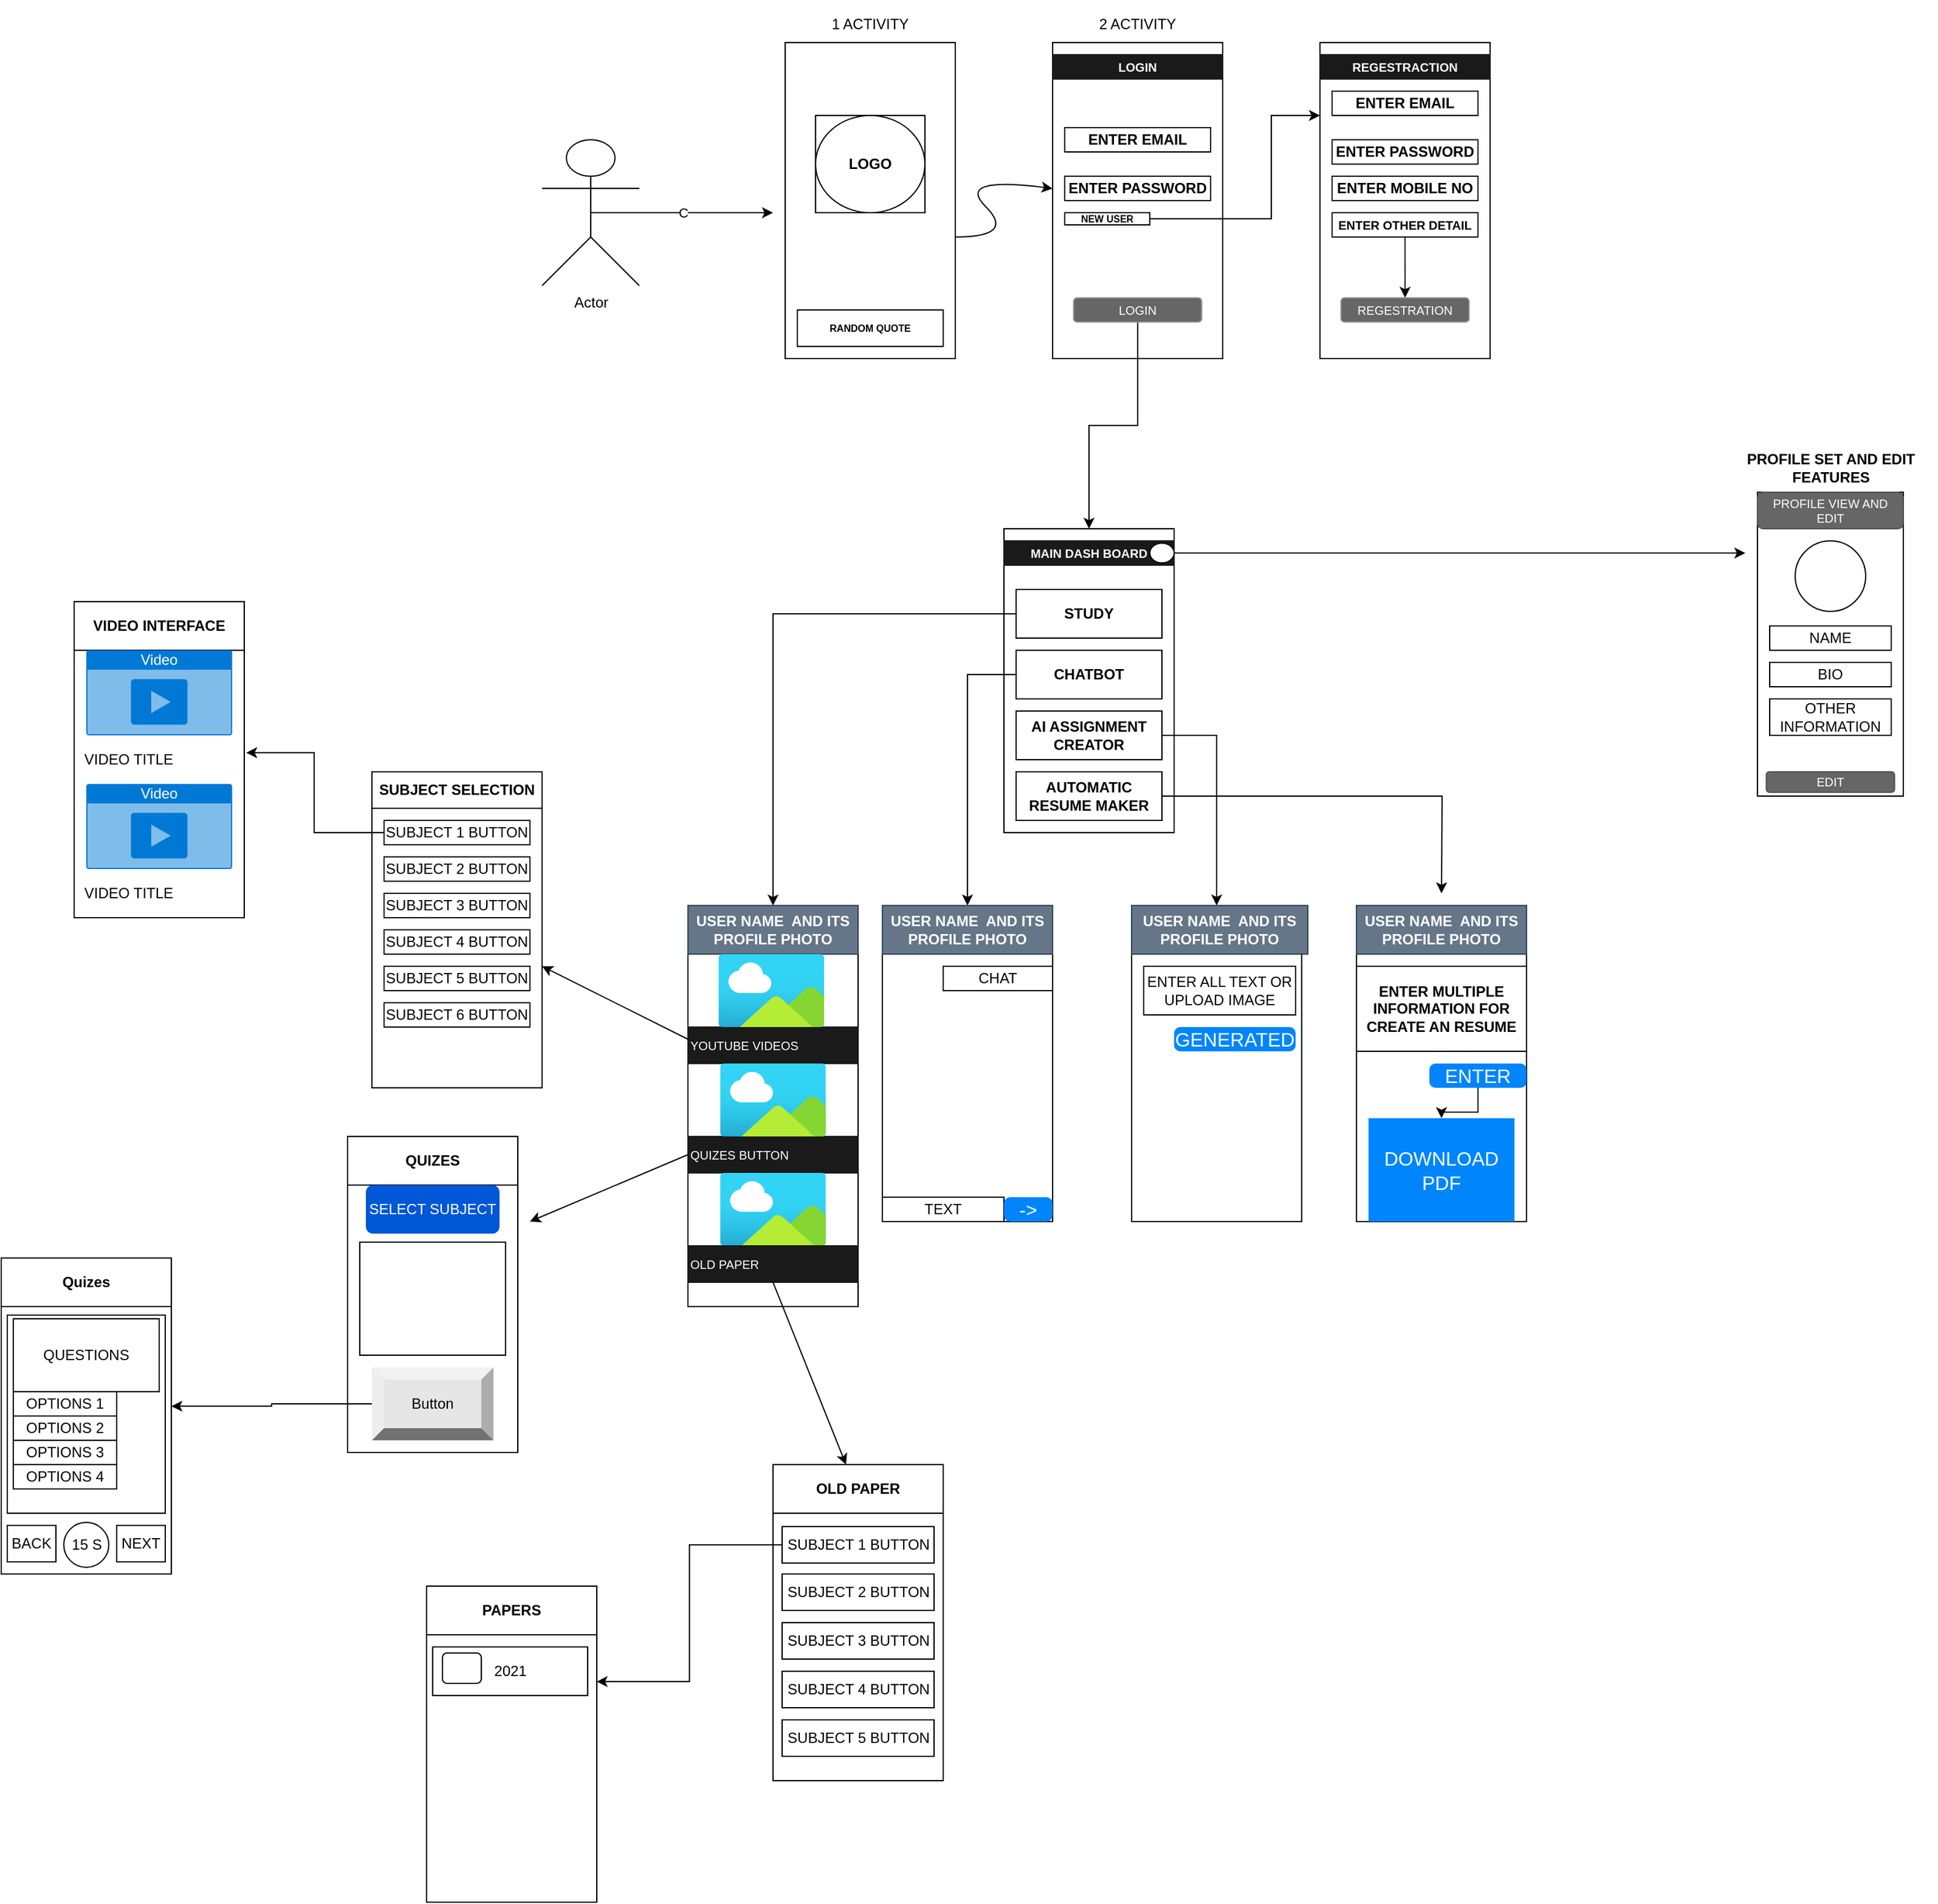 <mxfile version="25.0.3">
  <diagram name="Page-1" id="P3lV6neXOfgan6Ud9RnG">
    <mxGraphModel dx="3583" dy="1495" grid="1" gridSize="10" guides="1" tooltips="1" connect="1" arrows="1" fold="1" page="1" pageScale="1" pageWidth="850" pageHeight="1100" math="0" shadow="0">
      <root>
        <mxCell id="0" />
        <mxCell id="1" parent="0" />
        <mxCell id="DYHFcJjTSHRYKCTXgC85-1" value="" style="rounded=0;whiteSpace=wrap;html=1;fontSize=11;" parent="1" vertex="1">
          <mxGeometry x="280" y="180" width="140" height="260" as="geometry" />
        </mxCell>
        <mxCell id="DYHFcJjTSHRYKCTXgC85-3" value="C" style="edgeStyle=orthogonalEdgeStyle;rounded=0;orthogonalLoop=1;jettySize=auto;html=1;exitX=0.5;exitY=0.5;exitDx=0;exitDy=0;exitPerimeter=0;" parent="1" source="DYHFcJjTSHRYKCTXgC85-2" edge="1">
          <mxGeometry relative="1" as="geometry">
            <mxPoint x="270" y="320" as="targetPoint" />
          </mxGeometry>
        </mxCell>
        <mxCell id="DYHFcJjTSHRYKCTXgC85-2" value="Actor" style="shape=umlActor;verticalLabelPosition=bottom;verticalAlign=top;html=1;outlineConnect=0;" parent="1" vertex="1">
          <mxGeometry x="80" y="260" width="80" height="120" as="geometry" />
        </mxCell>
        <mxCell id="DYHFcJjTSHRYKCTXgC85-4" value="1 ACTIVITY" style="text;strokeColor=none;align=center;fillColor=none;html=1;verticalAlign=middle;whiteSpace=wrap;rounded=0;" parent="1" vertex="1">
          <mxGeometry x="315" y="150" width="70" height="30" as="geometry" />
        </mxCell>
        <mxCell id="DYHFcJjTSHRYKCTXgC85-5" value="D" style="rounded=0;whiteSpace=wrap;html=1;" parent="1" vertex="1">
          <mxGeometry x="305" y="240" width="90" height="80" as="geometry" />
        </mxCell>
        <mxCell id="DYHFcJjTSHRYKCTXgC85-6" value="LOGO" style="ellipse;whiteSpace=wrap;html=1;fontStyle=1" parent="1" vertex="1">
          <mxGeometry x="305" y="240" width="90" height="80" as="geometry" />
        </mxCell>
        <mxCell id="DYHFcJjTSHRYKCTXgC85-7" value="RANDOM QUOTE" style="rounded=0;whiteSpace=wrap;html=1;fontSize=8;fontStyle=1" parent="1" vertex="1">
          <mxGeometry x="290" y="400" width="120" height="30" as="geometry" />
        </mxCell>
        <mxCell id="DYHFcJjTSHRYKCTXgC85-9" value="" style="rounded=0;whiteSpace=wrap;html=1;" parent="1" vertex="1">
          <mxGeometry x="500" y="180" width="140" height="260" as="geometry" />
        </mxCell>
        <mxCell id="DYHFcJjTSHRYKCTXgC85-10" value="" style="curved=1;endArrow=classic;html=1;rounded=0;entryX=0;entryY=0.462;entryDx=0;entryDy=0;entryPerimeter=0;" parent="1" target="DYHFcJjTSHRYKCTXgC85-9" edge="1">
          <mxGeometry width="50" height="50" relative="1" as="geometry">
            <mxPoint x="420" y="340" as="sourcePoint" />
            <mxPoint x="470" y="290" as="targetPoint" />
            <Array as="points">
              <mxPoint x="470" y="340" />
              <mxPoint x="420" y="290" />
            </Array>
          </mxGeometry>
        </mxCell>
        <mxCell id="DYHFcJjTSHRYKCTXgC85-11" value="2 ACTIVITY" style="text;strokeColor=none;align=center;fillColor=none;html=1;verticalAlign=middle;whiteSpace=wrap;rounded=0;" parent="1" vertex="1">
          <mxGeometry x="525" y="145" width="90" height="40" as="geometry" />
        </mxCell>
        <mxCell id="DYHFcJjTSHRYKCTXgC85-12" value="ENTER EMAIL" style="rounded=0;whiteSpace=wrap;html=1;fontStyle=1" parent="1" vertex="1">
          <mxGeometry x="510" y="250" width="120" height="20" as="geometry" />
        </mxCell>
        <mxCell id="DYHFcJjTSHRYKCTXgC85-13" value="ENTER PASSWORD" style="rounded=0;whiteSpace=wrap;html=1;fontStyle=1" parent="1" vertex="1">
          <mxGeometry x="510" y="290" width="120" height="20" as="geometry" />
        </mxCell>
        <mxCell id="DYHFcJjTSHRYKCTXgC85-23" style="edgeStyle=orthogonalEdgeStyle;rounded=0;orthogonalLoop=1;jettySize=auto;html=1;" parent="1" source="DYHFcJjTSHRYKCTXgC85-14" edge="1">
          <mxGeometry relative="1" as="geometry">
            <mxPoint x="720" y="240" as="targetPoint" />
            <Array as="points">
              <mxPoint x="680" y="325" />
              <mxPoint x="680" y="240" />
            </Array>
          </mxGeometry>
        </mxCell>
        <mxCell id="DYHFcJjTSHRYKCTXgC85-14" value="NEW USER" style="rounded=0;whiteSpace=wrap;html=1;fontStyle=1;fontSize=8;" parent="1" vertex="1">
          <mxGeometry x="510" y="320" width="70" height="10" as="geometry" />
        </mxCell>
        <mxCell id="DYHFcJjTSHRYKCTXgC85-147" style="edgeStyle=orthogonalEdgeStyle;rounded=0;orthogonalLoop=1;jettySize=auto;html=1;entryX=0.5;entryY=0;entryDx=0;entryDy=0;" parent="1" source="DYHFcJjTSHRYKCTXgC85-18" target="DYHFcJjTSHRYKCTXgC85-36" edge="1">
          <mxGeometry relative="1" as="geometry" />
        </mxCell>
        <mxCell id="DYHFcJjTSHRYKCTXgC85-18" value="LOGIN" style="rounded=1;html=1;shadow=0;dashed=0;whiteSpace=wrap;fontSize=10;fillColor=#666666;align=center;strokeColor=#999999;fontColor=#ffffff;" parent="1" vertex="1">
          <mxGeometry x="517.25" y="390" width="105.5" height="20" as="geometry" />
        </mxCell>
        <mxCell id="DYHFcJjTSHRYKCTXgC85-21" value="LOGIN" style="whiteSpace=wrap;html=1;shadow=0;dashed=0;fontSize=10;align=center;fillColor=#1A1A1A;strokeColor=#1A1A1A;fontColor=#FFFFFF;fontStyle=1" parent="1" vertex="1">
          <mxGeometry x="500" y="190" width="140" height="20" as="geometry" />
        </mxCell>
        <mxCell id="DYHFcJjTSHRYKCTXgC85-24" value="" style="rounded=0;whiteSpace=wrap;html=1;" parent="1" vertex="1">
          <mxGeometry x="720" y="180" width="140" height="260" as="geometry" />
        </mxCell>
        <mxCell id="DYHFcJjTSHRYKCTXgC85-25" value="ENTER EMAIL" style="rounded=0;whiteSpace=wrap;html=1;fontStyle=1" parent="1" vertex="1">
          <mxGeometry x="730" y="220" width="120" height="20" as="geometry" />
        </mxCell>
        <mxCell id="DYHFcJjTSHRYKCTXgC85-26" value="ENTER PASSWORD" style="rounded=0;whiteSpace=wrap;html=1;fontStyle=1" parent="1" vertex="1">
          <mxGeometry x="730" y="260" width="120" height="20" as="geometry" />
        </mxCell>
        <mxCell id="DYHFcJjTSHRYKCTXgC85-28" value="REGESTRATION" style="rounded=1;html=1;shadow=0;dashed=0;whiteSpace=wrap;fontSize=10;fillColor=#666666;align=center;strokeColor=#999999;fontColor=#ffffff;" parent="1" vertex="1">
          <mxGeometry x="737.25" y="390" width="105.5" height="20" as="geometry" />
        </mxCell>
        <mxCell id="DYHFcJjTSHRYKCTXgC85-29" value="REGESTRACTION" style="whiteSpace=wrap;html=1;shadow=0;dashed=0;fontSize=10;align=center;fillColor=#1A1A1A;strokeColor=#1A1A1A;fontColor=#FFFFFF;fontStyle=1" parent="1" vertex="1">
          <mxGeometry x="720" y="190" width="140" height="20" as="geometry" />
        </mxCell>
        <mxCell id="DYHFcJjTSHRYKCTXgC85-30" value="ENTER MOBILE NO" style="rounded=0;whiteSpace=wrap;html=1;fontStyle=1" parent="1" vertex="1">
          <mxGeometry x="730" y="290" width="120" height="20" as="geometry" />
        </mxCell>
        <mxCell id="DYHFcJjTSHRYKCTXgC85-32" value="" style="edgeStyle=orthogonalEdgeStyle;rounded=0;orthogonalLoop=1;jettySize=auto;html=1;" parent="1" source="DYHFcJjTSHRYKCTXgC85-31" target="DYHFcJjTSHRYKCTXgC85-28" edge="1">
          <mxGeometry relative="1" as="geometry" />
        </mxCell>
        <mxCell id="DYHFcJjTSHRYKCTXgC85-31" value="ENTER OTHER DETAIL" style="rounded=0;whiteSpace=wrap;html=1;fontStyle=1;fontSize=10;" parent="1" vertex="1">
          <mxGeometry x="730" y="320" width="120" height="20" as="geometry" />
        </mxCell>
        <mxCell id="DYHFcJjTSHRYKCTXgC85-36" value="" style="rounded=0;whiteSpace=wrap;html=1;fontSize=11;" parent="1" vertex="1">
          <mxGeometry x="460" y="580" width="140" height="250" as="geometry" />
        </mxCell>
        <mxCell id="DYHFcJjTSHRYKCTXgC85-40" value="MAIN DASH BOARD" style="whiteSpace=wrap;html=1;shadow=0;dashed=0;fontSize=10;align=center;fillColor=#1A1A1A;strokeColor=#1A1A1A;fontColor=#FFFFFF;fontStyle=1" parent="1" vertex="1">
          <mxGeometry x="460" y="590" width="140" height="20" as="geometry" />
        </mxCell>
        <mxCell id="DYHFcJjTSHRYKCTXgC85-47" style="edgeStyle=orthogonalEdgeStyle;rounded=0;orthogonalLoop=1;jettySize=auto;html=1;entryX=0.5;entryY=0;entryDx=0;entryDy=0;" parent="1" source="DYHFcJjTSHRYKCTXgC85-41" target="DYHFcJjTSHRYKCTXgC85-48" edge="1">
          <mxGeometry relative="1" as="geometry">
            <mxPoint x="160" y="880" as="targetPoint" />
          </mxGeometry>
        </mxCell>
        <mxCell id="DYHFcJjTSHRYKCTXgC85-41" value="STUDY" style="rounded=0;whiteSpace=wrap;html=1;fontStyle=1" parent="1" vertex="1">
          <mxGeometry x="470" y="630" width="120" height="40" as="geometry" />
        </mxCell>
        <mxCell id="DYHFcJjTSHRYKCTXgC85-53" style="edgeStyle=orthogonalEdgeStyle;rounded=0;orthogonalLoop=1;jettySize=auto;html=1;entryX=0.5;entryY=0;entryDx=0;entryDy=0;elbow=vertical;" parent="1" source="DYHFcJjTSHRYKCTXgC85-42" target="DYHFcJjTSHRYKCTXgC85-54" edge="1">
          <mxGeometry relative="1" as="geometry">
            <mxPoint x="420" y="870" as="targetPoint" />
            <Array as="points">
              <mxPoint x="430" y="700" />
            </Array>
          </mxGeometry>
        </mxCell>
        <mxCell id="DYHFcJjTSHRYKCTXgC85-42" value="CHATBOT" style="rounded=0;whiteSpace=wrap;html=1;fontStyle=1" parent="1" vertex="1">
          <mxGeometry x="470" y="680" width="120" height="40" as="geometry" />
        </mxCell>
        <mxCell id="DYHFcJjTSHRYKCTXgC85-55" style="edgeStyle=orthogonalEdgeStyle;rounded=0;orthogonalLoop=1;jettySize=auto;html=1;entryX=0.5;entryY=0;entryDx=0;entryDy=0;" parent="1" source="DYHFcJjTSHRYKCTXgC85-43" target="DYHFcJjTSHRYKCTXgC85-56" edge="1">
          <mxGeometry relative="1" as="geometry">
            <mxPoint x="640" y="870" as="targetPoint" />
            <Array as="points">
              <mxPoint x="635" y="750" />
            </Array>
          </mxGeometry>
        </mxCell>
        <mxCell id="DYHFcJjTSHRYKCTXgC85-43" value="AI ASSIGNMENT CREATOR" style="rounded=0;whiteSpace=wrap;html=1;fontStyle=1" parent="1" vertex="1">
          <mxGeometry x="470" y="730" width="120" height="40" as="geometry" />
        </mxCell>
        <mxCell id="DYHFcJjTSHRYKCTXgC85-59" style="edgeStyle=orthogonalEdgeStyle;rounded=0;orthogonalLoop=1;jettySize=auto;html=1;" parent="1" source="DYHFcJjTSHRYKCTXgC85-44" edge="1">
          <mxGeometry relative="1" as="geometry">
            <mxPoint x="820" y="880" as="targetPoint" />
          </mxGeometry>
        </mxCell>
        <mxCell id="DYHFcJjTSHRYKCTXgC85-44" value="AUTOMATIC RESUME MAKER" style="rounded=0;whiteSpace=wrap;html=1;fontStyle=1" parent="1" vertex="1">
          <mxGeometry x="470" y="780" width="120" height="40" as="geometry" />
        </mxCell>
        <mxCell id="DYHFcJjTSHRYKCTXgC85-48" value="" style="rounded=0;whiteSpace=wrap;html=1;fontSize=11;" parent="1" vertex="1">
          <mxGeometry x="200" y="890" width="140" height="330" as="geometry" />
        </mxCell>
        <mxCell id="DYHFcJjTSHRYKCTXgC85-54" value="" style="rounded=0;whiteSpace=wrap;html=1;fontSize=11;" parent="1" vertex="1">
          <mxGeometry x="360" y="890" width="140" height="260" as="geometry" />
        </mxCell>
        <mxCell id="DYHFcJjTSHRYKCTXgC85-56" value="" style="rounded=0;whiteSpace=wrap;html=1;fontSize=11;" parent="1" vertex="1">
          <mxGeometry x="565" y="890" width="140" height="260" as="geometry" />
        </mxCell>
        <mxCell id="DYHFcJjTSHRYKCTXgC85-60" value="" style="rounded=0;whiteSpace=wrap;html=1;fontSize=11;" parent="1" vertex="1">
          <mxGeometry x="750" y="890" width="140" height="260" as="geometry" />
        </mxCell>
        <mxCell id="DYHFcJjTSHRYKCTXgC85-61" value="USER NAME&amp;nbsp; AND ITS PROFILE PHOTO" style="rounded=0;whiteSpace=wrap;html=1;fontStyle=1;fillColor=#647687;fontColor=#ffffff;strokeColor=#314354;" parent="1" vertex="1">
          <mxGeometry x="200" y="890" width="140" height="40" as="geometry" />
        </mxCell>
        <mxCell id="DYHFcJjTSHRYKCTXgC85-82" style="rounded=0;orthogonalLoop=1;jettySize=auto;html=1;" parent="1" edge="1">
          <mxGeometry relative="1" as="geometry">
            <mxPoint x="80" y="940" as="targetPoint" />
            <mxPoint x="200" y="1000" as="sourcePoint" />
          </mxGeometry>
        </mxCell>
        <mxCell id="DYHFcJjTSHRYKCTXgC85-62" value="YOUTUBE VIDEOS" style="whiteSpace=wrap;html=1;shadow=0;dashed=0;fontSize=10;align=left;fillColor=#1A1A1A;strokeColor=#1A1A1A;fontColor=#FFFFFF;" parent="1" vertex="1">
          <mxGeometry x="200" y="990" width="140" height="30" as="geometry" />
        </mxCell>
        <mxCell id="DYHFcJjTSHRYKCTXgC85-83" style="rounded=0;orthogonalLoop=1;jettySize=auto;html=1;exitX=0;exitY=0.5;exitDx=0;exitDy=0;" parent="1" source="DYHFcJjTSHRYKCTXgC85-63" edge="1">
          <mxGeometry relative="1" as="geometry">
            <mxPoint x="70" y="1150" as="targetPoint" />
          </mxGeometry>
        </mxCell>
        <mxCell id="DYHFcJjTSHRYKCTXgC85-63" value="QUIZES BUTTON" style="whiteSpace=wrap;html=1;shadow=0;dashed=0;fontSize=10;align=left;fillColor=#1A1A1A;strokeColor=#1A1A1A;fontColor=#FFFFFF;" parent="1" vertex="1">
          <mxGeometry x="200" y="1080" width="140" height="30" as="geometry" />
        </mxCell>
        <mxCell id="DYHFcJjTSHRYKCTXgC85-65" value="" style="image;aspect=fixed;html=1;points=[];align=center;fontSize=12;image=img/lib/azure2/general/Image.svg;" parent="1" vertex="1">
          <mxGeometry x="225" y="930" width="87.27" height="60" as="geometry" />
        </mxCell>
        <mxCell id="DYHFcJjTSHRYKCTXgC85-66" value="" style="image;aspect=fixed;html=1;points=[];align=center;fontSize=12;image=img/lib/azure2/general/Image.svg;" parent="1" vertex="1">
          <mxGeometry x="226.37" y="1020" width="87.27" height="60" as="geometry" />
        </mxCell>
        <mxCell id="DYHFcJjTSHRYKCTXgC85-67" value="" style="rounded=0;whiteSpace=wrap;html=1;" parent="1" vertex="1">
          <mxGeometry x="360" y="890" width="140" height="40" as="geometry" />
        </mxCell>
        <mxCell id="DYHFcJjTSHRYKCTXgC85-68" value="USER NAME&amp;nbsp; AND ITS PROFILE PHOTO" style="rounded=0;whiteSpace=wrap;html=1;fontStyle=1;fillColor=#647687;fontColor=#ffffff;strokeColor=#314354;" parent="1" vertex="1">
          <mxGeometry x="360" y="890" width="140" height="40" as="geometry" />
        </mxCell>
        <mxCell id="DYHFcJjTSHRYKCTXgC85-69" value="CHAT" style="rounded=0;whiteSpace=wrap;html=1;" parent="1" vertex="1">
          <mxGeometry x="410" y="940" width="90" height="20" as="geometry" />
        </mxCell>
        <mxCell id="DYHFcJjTSHRYKCTXgC85-70" value="TEXT" style="rounded=0;whiteSpace=wrap;html=1;" parent="1" vertex="1">
          <mxGeometry x="360" y="1130" width="100" height="20" as="geometry" />
        </mxCell>
        <mxCell id="DYHFcJjTSHRYKCTXgC85-71" value="-&amp;gt;" style="html=1;shadow=0;dashed=0;shape=mxgraph.bootstrap.rrect;rSize=5;strokeColor=none;strokeWidth=1;fillColor=#0085FC;fontColor=#FFFFFF;whiteSpace=wrap;align=center;verticalAlign=middle;spacingLeft=0;fontStyle=0;fontSize=16;spacing=5;" parent="1" vertex="1">
          <mxGeometry x="460" y="1130" width="40" height="20" as="geometry" />
        </mxCell>
        <mxCell id="DYHFcJjTSHRYKCTXgC85-73" value="" style="rounded=0;whiteSpace=wrap;html=1;" parent="1" vertex="1">
          <mxGeometry x="565" y="890" width="135" height="40" as="geometry" />
        </mxCell>
        <mxCell id="DYHFcJjTSHRYKCTXgC85-74" value="USER NAME&amp;nbsp; AND ITS PROFILE PHOTO" style="rounded=0;whiteSpace=wrap;html=1;fontStyle=1;fillColor=#647687;fontColor=#ffffff;strokeColor=#314354;" parent="1" vertex="1">
          <mxGeometry x="565" y="890" width="145" height="40" as="geometry" />
        </mxCell>
        <mxCell id="DYHFcJjTSHRYKCTXgC85-75" value="USER NAME&amp;nbsp; AND ITS PROFILE PHOTO" style="rounded=0;whiteSpace=wrap;html=1;fontStyle=1;fillColor=#647687;fontColor=#ffffff;strokeColor=#314354;" parent="1" vertex="1">
          <mxGeometry x="750" y="890" width="140" height="40" as="geometry" />
        </mxCell>
        <mxCell id="DYHFcJjTSHRYKCTXgC85-78" value="ENTER MULTIPLE INFORMATION FOR CREATE AN RESUME" style="rounded=0;whiteSpace=wrap;html=1;fontStyle=1" parent="1" vertex="1">
          <mxGeometry x="750" y="940" width="140" height="70" as="geometry" />
        </mxCell>
        <mxCell id="DYHFcJjTSHRYKCTXgC85-146" value="" style="edgeStyle=orthogonalEdgeStyle;rounded=0;orthogonalLoop=1;jettySize=auto;html=1;" parent="1" source="DYHFcJjTSHRYKCTXgC85-79" target="DYHFcJjTSHRYKCTXgC85-145" edge="1">
          <mxGeometry relative="1" as="geometry" />
        </mxCell>
        <mxCell id="DYHFcJjTSHRYKCTXgC85-79" value="ENTER" style="html=1;shadow=0;dashed=0;shape=mxgraph.bootstrap.rrect;rSize=5;strokeColor=none;strokeWidth=1;fillColor=#0085FC;fontColor=#FFFFFF;whiteSpace=wrap;align=center;verticalAlign=middle;spacingLeft=0;fontStyle=0;fontSize=16;spacing=5;" parent="1" vertex="1">
          <mxGeometry x="810" y="1020" width="80" height="20" as="geometry" />
        </mxCell>
        <mxCell id="DYHFcJjTSHRYKCTXgC85-80" value="ENTER ALL TEXT OR UPLOAD IMAGE" style="rounded=0;whiteSpace=wrap;html=1;" parent="1" vertex="1">
          <mxGeometry x="575" y="940" width="125" height="40" as="geometry" />
        </mxCell>
        <mxCell id="DYHFcJjTSHRYKCTXgC85-81" value="GENERATED" style="html=1;shadow=0;dashed=0;shape=mxgraph.bootstrap.rrect;rSize=5;strokeColor=none;strokeWidth=1;fillColor=#0085FC;fontColor=#FFFFFF;whiteSpace=wrap;align=center;verticalAlign=middle;spacingLeft=0;fontStyle=0;fontSize=16;spacing=5;" parent="1" vertex="1">
          <mxGeometry x="600" y="990" width="100" height="20" as="geometry" />
        </mxCell>
        <mxCell id="DYHFcJjTSHRYKCTXgC85-84" value="" style="rounded=0;whiteSpace=wrap;html=1;fontSize=11;" parent="1" vertex="1">
          <mxGeometry x="-305" y="640" width="140" height="260" as="geometry" />
        </mxCell>
        <mxCell id="DYHFcJjTSHRYKCTXgC85-88" value="VIDEO INTERFACE" style="rounded=0;whiteSpace=wrap;html=1;fontStyle=1" parent="1" vertex="1">
          <mxGeometry x="-305" y="640" width="140" height="40" as="geometry" />
        </mxCell>
        <mxCell id="DYHFcJjTSHRYKCTXgC85-89" value="Video" style="html=1;whiteSpace=wrap;strokeColor=none;fillColor=#0079D6;labelPosition=center;verticalLabelPosition=middle;verticalAlign=top;align=center;fontSize=12;outlineConnect=0;spacingTop=-6;fontColor=#FFFFFF;sketch=0;shape=mxgraph.sitemap.video;" parent="1" vertex="1">
          <mxGeometry x="-295" y="680" width="120" height="70" as="geometry" />
        </mxCell>
        <UserObject label="VIDEO TITLE" placeholders="1" name="Variable" id="DYHFcJjTSHRYKCTXgC85-90">
          <mxCell style="text;html=1;strokeColor=none;fillColor=none;align=center;verticalAlign=middle;whiteSpace=wrap;overflow=hidden;" parent="1" vertex="1">
            <mxGeometry x="-305" y="760" width="90" height="20" as="geometry" />
          </mxCell>
        </UserObject>
        <mxCell id="DYHFcJjTSHRYKCTXgC85-91" value="" style="rounded=0;whiteSpace=wrap;html=1;fontSize=11;" parent="1" vertex="1">
          <mxGeometry x="-60" y="780" width="140" height="260" as="geometry" />
        </mxCell>
        <mxCell id="DYHFcJjTSHRYKCTXgC85-96" value="SUBJECT SELECTION" style="rounded=0;whiteSpace=wrap;html=1;fontStyle=1" parent="1" vertex="1">
          <mxGeometry x="-60" y="780" width="140" height="30" as="geometry" />
        </mxCell>
        <mxCell id="DYHFcJjTSHRYKCTXgC85-97" value="SUBJECT 1 BUTTON" style="rounded=0;whiteSpace=wrap;html=1;" parent="1" vertex="1">
          <mxGeometry x="-50" y="820" width="120" height="20" as="geometry" />
        </mxCell>
        <mxCell id="DYHFcJjTSHRYKCTXgC85-98" value="SUBJECT 6 BUTTON" style="rounded=0;whiteSpace=wrap;html=1;" parent="1" vertex="1">
          <mxGeometry x="-50" y="970" width="120" height="20" as="geometry" />
        </mxCell>
        <mxCell id="DYHFcJjTSHRYKCTXgC85-99" value="SUBJECT 2 BUTTON" style="rounded=0;whiteSpace=wrap;html=1;" parent="1" vertex="1">
          <mxGeometry x="-50" y="850" width="120" height="20" as="geometry" />
        </mxCell>
        <mxCell id="DYHFcJjTSHRYKCTXgC85-100" value="SUBJECT 3 BUTTON" style="rounded=0;whiteSpace=wrap;html=1;" parent="1" vertex="1">
          <mxGeometry x="-50" y="880" width="120" height="20" as="geometry" />
        </mxCell>
        <mxCell id="DYHFcJjTSHRYKCTXgC85-101" value="SUBJECT 4 BUTTON" style="rounded=0;whiteSpace=wrap;html=1;" parent="1" vertex="1">
          <mxGeometry x="-50" y="910" width="120" height="20" as="geometry" />
        </mxCell>
        <mxCell id="DYHFcJjTSHRYKCTXgC85-102" value="SUBJECT 5 BUTTON" style="rounded=0;whiteSpace=wrap;html=1;" parent="1" vertex="1">
          <mxGeometry x="-50" y="940" width="120" height="20" as="geometry" />
        </mxCell>
        <mxCell id="DYHFcJjTSHRYKCTXgC85-103" style="edgeStyle=orthogonalEdgeStyle;rounded=0;orthogonalLoop=1;jettySize=auto;html=1;exitX=0.5;exitY=1;exitDx=0;exitDy=0;" parent="1" source="DYHFcJjTSHRYKCTXgC85-100" target="DYHFcJjTSHRYKCTXgC85-100" edge="1">
          <mxGeometry relative="1" as="geometry" />
        </mxCell>
        <mxCell id="DYHFcJjTSHRYKCTXgC85-104" style="edgeStyle=orthogonalEdgeStyle;rounded=0;orthogonalLoop=1;jettySize=auto;html=1;entryX=1.011;entryY=0.478;entryDx=0;entryDy=0;entryPerimeter=0;" parent="1" source="DYHFcJjTSHRYKCTXgC85-97" target="DYHFcJjTSHRYKCTXgC85-84" edge="1">
          <mxGeometry relative="1" as="geometry" />
        </mxCell>
        <mxCell id="DYHFcJjTSHRYKCTXgC85-106" value="Video" style="html=1;whiteSpace=wrap;strokeColor=none;fillColor=#0079D6;labelPosition=center;verticalLabelPosition=middle;verticalAlign=top;align=center;fontSize=12;outlineConnect=0;spacingTop=-6;fontColor=#FFFFFF;sketch=0;shape=mxgraph.sitemap.video;" parent="1" vertex="1">
          <mxGeometry x="-295" y="790" width="120" height="70" as="geometry" />
        </mxCell>
        <UserObject label="VIDEO TITLE" placeholders="1" name="Variable" id="DYHFcJjTSHRYKCTXgC85-107">
          <mxCell style="text;html=1;strokeColor=none;fillColor=none;align=center;verticalAlign=middle;whiteSpace=wrap;overflow=hidden;" parent="1" vertex="1">
            <mxGeometry x="-305" y="870" width="90" height="20" as="geometry" />
          </mxCell>
        </UserObject>
        <mxCell id="DYHFcJjTSHRYKCTXgC85-108" value="" style="rounded=0;whiteSpace=wrap;html=1;fontSize=11;" parent="1" vertex="1">
          <mxGeometry x="-80" y="1080" width="140" height="260" as="geometry" />
        </mxCell>
        <mxCell id="DYHFcJjTSHRYKCTXgC85-109" value="QUIZES" style="rounded=0;whiteSpace=wrap;html=1;fontStyle=1" parent="1" vertex="1">
          <mxGeometry x="-80" y="1080" width="140" height="40" as="geometry" />
        </mxCell>
        <mxCell id="DYHFcJjTSHRYKCTXgC85-117" value="SELECT SUBJECT" style="rounded=1;fillColor=#0057D8;align=center;strokeColor=none;html=1;whiteSpace=wrap;fontColor=#ffffff;fontSize=12;sketch=0;" parent="1" vertex="1">
          <mxGeometry x="-65" y="1120" width="110" height="40" as="geometry" />
        </mxCell>
        <mxCell id="DYHFcJjTSHRYKCTXgC85-119" value="Button" style="labelPosition=center;verticalLabelPosition=middle;align=center;html=1;shape=mxgraph.basic.shaded_button;dx=10;fillColor=#E6E6E6;strokeColor=none;whiteSpace=wrap;" parent="1" vertex="1">
          <mxGeometry x="-60" y="1270" width="100" height="60" as="geometry" />
        </mxCell>
        <mxCell id="DYHFcJjTSHRYKCTXgC85-128" value="" style="rounded=0;whiteSpace=wrap;html=1;fontSize=11;" parent="1" vertex="1">
          <mxGeometry x="-365" y="1180" width="140" height="260" as="geometry" />
        </mxCell>
        <mxCell id="DYHFcJjTSHRYKCTXgC85-129" value="Quizes" style="rounded=0;whiteSpace=wrap;html=1;fontStyle=1" parent="1" vertex="1">
          <mxGeometry x="-365" y="1180" width="140" height="40" as="geometry" />
        </mxCell>
        <mxCell id="DYHFcJjTSHRYKCTXgC85-141" style="edgeStyle=orthogonalEdgeStyle;rounded=0;orthogonalLoop=1;jettySize=auto;html=1;entryX=1;entryY=0.469;entryDx=0;entryDy=0;entryPerimeter=0;" parent="1" source="DYHFcJjTSHRYKCTXgC85-119" target="DYHFcJjTSHRYKCTXgC85-128" edge="1">
          <mxGeometry relative="1" as="geometry" />
        </mxCell>
        <mxCell id="DYHFcJjTSHRYKCTXgC85-145" value="DOWNLOAD PDF" style="whiteSpace=wrap;html=1;fontSize=16;fillColor=#0085FC;strokeColor=none;fontColor=#FFFFFF;shadow=0;dashed=0;strokeWidth=1;spacingLeft=0;fontStyle=0;spacing=5;" parent="1" vertex="1">
          <mxGeometry x="760" y="1065" width="120" height="85" as="geometry" />
        </mxCell>
        <mxCell id="DYHFcJjTSHRYKCTXgC85-149" style="edgeStyle=orthogonalEdgeStyle;rounded=0;orthogonalLoop=1;jettySize=auto;html=1;" parent="1" source="DYHFcJjTSHRYKCTXgC85-148" edge="1">
          <mxGeometry relative="1" as="geometry">
            <mxPoint x="1070" y="600" as="targetPoint" />
          </mxGeometry>
        </mxCell>
        <mxCell id="DYHFcJjTSHRYKCTXgC85-148" value="" style="ellipse;whiteSpace=wrap;html=1;" parent="1" vertex="1">
          <mxGeometry x="580" y="591.88" width="20" height="16.25" as="geometry" />
        </mxCell>
        <mxCell id="DYHFcJjTSHRYKCTXgC85-150" value="" style="rounded=0;whiteSpace=wrap;html=1;" parent="1" vertex="1">
          <mxGeometry x="1080" y="550" width="120" height="250" as="geometry" />
        </mxCell>
        <mxCell id="DYHFcJjTSHRYKCTXgC85-151" value="PROFILE VIEW AND EDIT" style="rounded=1;html=1;shadow=0;dashed=0;whiteSpace=wrap;fontSize=10;fillColor=#666666;align=center;strokeColor=#4D4D4D;fontColor=#ffffff;" parent="1" vertex="1">
          <mxGeometry x="1080" y="550" width="120" height="30" as="geometry" />
        </mxCell>
        <mxCell id="DYHFcJjTSHRYKCTXgC85-153" value="" style="ellipse;whiteSpace=wrap;html=1;aspect=fixed;" parent="1" vertex="1">
          <mxGeometry x="1111" y="590" width="58" height="58" as="geometry" />
        </mxCell>
        <mxCell id="DYHFcJjTSHRYKCTXgC85-154" value="NAME" style="rounded=0;whiteSpace=wrap;html=1;" parent="1" vertex="1">
          <mxGeometry x="1090" y="660" width="100" height="20" as="geometry" />
        </mxCell>
        <mxCell id="DYHFcJjTSHRYKCTXgC85-155" value="BIO" style="rounded=0;whiteSpace=wrap;html=1;" parent="1" vertex="1">
          <mxGeometry x="1090" y="690" width="100" height="20" as="geometry" />
        </mxCell>
        <mxCell id="DYHFcJjTSHRYKCTXgC85-156" value="EDIT" style="rounded=1;html=1;shadow=0;dashed=0;whiteSpace=wrap;fontSize=10;fillColor=#666666;align=center;strokeColor=#4D4D4D;fontColor=#ffffff;" parent="1" vertex="1">
          <mxGeometry x="1087.25" y="780" width="105.5" height="16.88" as="geometry" />
        </mxCell>
        <mxCell id="DYHFcJjTSHRYKCTXgC85-160" value="OTHER INFORMATION" style="rounded=0;whiteSpace=wrap;html=1;" parent="1" vertex="1">
          <mxGeometry x="1090" y="720" width="100" height="30" as="geometry" />
        </mxCell>
        <mxCell id="DYHFcJjTSHRYKCTXgC85-161" value="PROFILE SET AND EDIT FEATURES" style="text;strokeColor=none;align=center;fillColor=none;html=1;verticalAlign=middle;whiteSpace=wrap;rounded=0;fontFamily=Helvetica;fontSize=12;fontColor=default;labelBackgroundColor=default;fontStyle=1" parent="1" vertex="1">
          <mxGeometry x="1052.5" y="510" width="175" height="40" as="geometry" />
        </mxCell>
        <mxCell id="GswIAt1P70vlClB5cB5S-1" value="" style="image;aspect=fixed;html=1;points=[];align=center;fontSize=12;image=img/lib/azure2/general/Image.svg;" parent="1" vertex="1">
          <mxGeometry x="226.36" y="1110" width="87.27" height="60" as="geometry" />
        </mxCell>
        <mxCell id="GswIAt1P70vlClB5cB5S-2" value="OLD PAPER" style="whiteSpace=wrap;html=1;shadow=0;dashed=0;fontSize=10;align=left;fillColor=#1A1A1A;strokeColor=#1A1A1A;fontColor=#FFFFFF;" parent="1" vertex="1">
          <mxGeometry x="200.0" y="1170" width="140" height="30" as="geometry" />
        </mxCell>
        <mxCell id="GswIAt1P70vlClB5cB5S-3" style="rounded=0;orthogonalLoop=1;jettySize=auto;html=1;exitX=0.5;exitY=1;exitDx=0;exitDy=0;entryX=0.429;entryY=0;entryDx=0;entryDy=0;entryPerimeter=0;" parent="1" source="GswIAt1P70vlClB5cB5S-2" target="GswIAt1P70vlClB5cB5S-5" edge="1">
          <mxGeometry relative="1" as="geometry">
            <mxPoint x="420" y="1420" as="targetPoint" />
            <mxPoint x="550" y="1365" as="sourcePoint" />
          </mxGeometry>
        </mxCell>
        <mxCell id="GswIAt1P70vlClB5cB5S-4" value="" style="rounded=0;whiteSpace=wrap;html=1;fontSize=11;" parent="1" vertex="1">
          <mxGeometry x="270" y="1350" width="140" height="260" as="geometry" />
        </mxCell>
        <mxCell id="GswIAt1P70vlClB5cB5S-5" value="OLD PAPER" style="rounded=0;whiteSpace=wrap;html=1;fontStyle=1" parent="1" vertex="1">
          <mxGeometry x="270" y="1350" width="140" height="40" as="geometry" />
        </mxCell>
        <mxCell id="GswIAt1P70vlClB5cB5S-7" value="" style="html=1;shadow=0;dashed=0;shape=mxgraph.atlassian.checkbox;fillColor=#008465;strokeColor=none;html=1;sketch=0;" parent="1" vertex="1">
          <mxGeometry x="285" y="1416" width="14" height="14" as="geometry" />
        </mxCell>
        <mxCell id="GswIAt1P70vlClB5cB5S-11" value="" style="rounded=0;whiteSpace=wrap;html=1;fontSize=11;" parent="1" vertex="1">
          <mxGeometry x="-15" y="1450" width="140" height="260" as="geometry" />
        </mxCell>
        <mxCell id="GswIAt1P70vlClB5cB5S-12" value="PAPERS" style="rounded=0;whiteSpace=wrap;html=1;fontStyle=1" parent="1" vertex="1">
          <mxGeometry x="-15" y="1450" width="140" height="40" as="geometry" />
        </mxCell>
        <mxCell id="GswIAt1P70vlClB5cB5S-18" value="SUBJECT 1 BUTTON" style="rounded=0;whiteSpace=wrap;html=1;" parent="1" vertex="1">
          <mxGeometry x="277.5" y="1401" width="125" height="30" as="geometry" />
        </mxCell>
        <mxCell id="GswIAt1P70vlClB5cB5S-19" value="SUBJECT 2 BUTTON" style="rounded=0;whiteSpace=wrap;html=1;" parent="1" vertex="1">
          <mxGeometry x="277.5" y="1440" width="125" height="30" as="geometry" />
        </mxCell>
        <mxCell id="GswIAt1P70vlClB5cB5S-20" value="SUBJECT 3 BUTTON" style="rounded=0;whiteSpace=wrap;html=1;" parent="1" vertex="1">
          <mxGeometry x="277.5" y="1480" width="125" height="30" as="geometry" />
        </mxCell>
        <mxCell id="GswIAt1P70vlClB5cB5S-25" value="SUBJECT 4 BUTTON" style="rounded=0;whiteSpace=wrap;html=1;" parent="1" vertex="1">
          <mxGeometry x="277.5" y="1520" width="125" height="30" as="geometry" />
        </mxCell>
        <mxCell id="GswIAt1P70vlClB5cB5S-26" value="SUBJECT 5 BUTTON" style="rounded=0;whiteSpace=wrap;html=1;" parent="1" vertex="1">
          <mxGeometry x="277.5" y="1560" width="125" height="30" as="geometry" />
        </mxCell>
        <mxCell id="GswIAt1P70vlClB5cB5S-27" value="2021" style="rounded=0;whiteSpace=wrap;html=1;" parent="1" vertex="1">
          <mxGeometry x="-10" y="1500" width="127.5" height="40" as="geometry" />
        </mxCell>
        <mxCell id="GswIAt1P70vlClB5cB5S-28" value="" style="rounded=1;whiteSpace=wrap;html=1;" parent="1" vertex="1">
          <mxGeometry x="-2" y="1505" width="32" height="25" as="geometry" />
        </mxCell>
        <mxCell id="GswIAt1P70vlClB5cB5S-29" style="edgeStyle=orthogonalEdgeStyle;rounded=0;orthogonalLoop=1;jettySize=auto;html=1;entryX=0.999;entryY=0.302;entryDx=0;entryDy=0;entryPerimeter=0;" parent="1" source="GswIAt1P70vlClB5cB5S-18" target="GswIAt1P70vlClB5cB5S-11" edge="1">
          <mxGeometry relative="1" as="geometry" />
        </mxCell>
        <mxCell id="vEjR4V3oY-u5_KF7pMlf-1" value="" style="rounded=0;whiteSpace=wrap;html=1;" vertex="1" parent="1">
          <mxGeometry x="-360" y="1227" width="130" height="163" as="geometry" />
        </mxCell>
        <mxCell id="vEjR4V3oY-u5_KF7pMlf-2" value="QUESTIONS" style="rounded=0;whiteSpace=wrap;html=1;" vertex="1" parent="1">
          <mxGeometry x="-355" y="1230" width="120" height="60" as="geometry" />
        </mxCell>
        <mxCell id="vEjR4V3oY-u5_KF7pMlf-3" value="OPTIONS 1" style="rounded=0;whiteSpace=wrap;html=1;" vertex="1" parent="1">
          <mxGeometry x="-355" y="1290" width="85" height="20" as="geometry" />
        </mxCell>
        <mxCell id="vEjR4V3oY-u5_KF7pMlf-4" value="OPTIONS 2" style="rounded=0;whiteSpace=wrap;html=1;" vertex="1" parent="1">
          <mxGeometry x="-355" y="1310" width="85" height="20" as="geometry" />
        </mxCell>
        <mxCell id="vEjR4V3oY-u5_KF7pMlf-5" value="OPTIONS 3" style="rounded=0;whiteSpace=wrap;html=1;" vertex="1" parent="1">
          <mxGeometry x="-355" y="1330" width="85" height="20" as="geometry" />
        </mxCell>
        <mxCell id="vEjR4V3oY-u5_KF7pMlf-6" value="OPTIONS 4" style="rounded=0;whiteSpace=wrap;html=1;" vertex="1" parent="1">
          <mxGeometry x="-355" y="1350" width="85" height="20" as="geometry" />
        </mxCell>
        <mxCell id="vEjR4V3oY-u5_KF7pMlf-12" value="15 S" style="ellipse;whiteSpace=wrap;html=1;aspect=fixed;" vertex="1" parent="1">
          <mxGeometry x="-313.5" y="1397.5" width="37" height="37" as="geometry" />
        </mxCell>
        <mxCell id="vEjR4V3oY-u5_KF7pMlf-14" value="NEXT" style="rounded=0;whiteSpace=wrap;html=1;" vertex="1" parent="1">
          <mxGeometry x="-270" y="1400" width="40" height="30" as="geometry" />
        </mxCell>
        <mxCell id="vEjR4V3oY-u5_KF7pMlf-15" value="BACK" style="rounded=0;whiteSpace=wrap;html=1;" vertex="1" parent="1">
          <mxGeometry x="-360" y="1400" width="40" height="30" as="geometry" />
        </mxCell>
        <mxCell id="vEjR4V3oY-u5_KF7pMlf-16" value="" style="rounded=0;whiteSpace=wrap;html=1;" vertex="1" parent="1">
          <mxGeometry x="-70" y="1167" width="120" height="93" as="geometry" />
        </mxCell>
      </root>
    </mxGraphModel>
  </diagram>
</mxfile>
